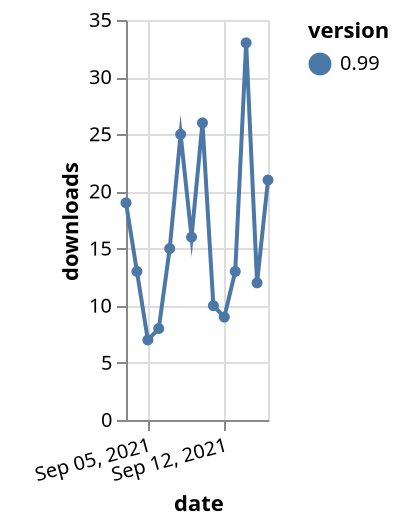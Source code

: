 {"$schema": "https://vega.github.io/schema/vega-lite/v5.json", "description": "A simple bar chart with embedded data.", "data": {"values": [{"date": "2021-09-03", "total": 10853, "delta": 19, "version": "0.99"}, {"date": "2021-09-04", "total": 10866, "delta": 13, "version": "0.99"}, {"date": "2021-09-05", "total": 10873, "delta": 7, "version": "0.99"}, {"date": "2021-09-06", "total": 10881, "delta": 8, "version": "0.99"}, {"date": "2021-09-07", "total": 10896, "delta": 15, "version": "0.99"}, {"date": "2021-09-08", "total": 10921, "delta": 25, "version": "0.99"}, {"date": "2021-09-09", "total": 10937, "delta": 16, "version": "0.99"}, {"date": "2021-09-10", "total": 10963, "delta": 26, "version": "0.99"}, {"date": "2021-09-11", "total": 10973, "delta": 10, "version": "0.99"}, {"date": "2021-09-12", "total": 10982, "delta": 9, "version": "0.99"}, {"date": "2021-09-13", "total": 10995, "delta": 13, "version": "0.99"}, {"date": "2021-09-14", "total": 11028, "delta": 33, "version": "0.99"}, {"date": "2021-09-15", "total": 11040, "delta": 12, "version": "0.99"}, {"date": "2021-09-16", "total": 11061, "delta": 21, "version": "0.99"}]}, "width": "container", "mark": {"type": "line", "point": {"filled": true}}, "encoding": {"x": {"field": "date", "type": "temporal", "timeUnit": "yearmonthdate", "title": "date", "axis": {"labelAngle": -15}}, "y": {"field": "delta", "type": "quantitative", "title": "downloads"}, "color": {"field": "version", "type": "nominal"}, "tooltip": {"field": "delta"}}}